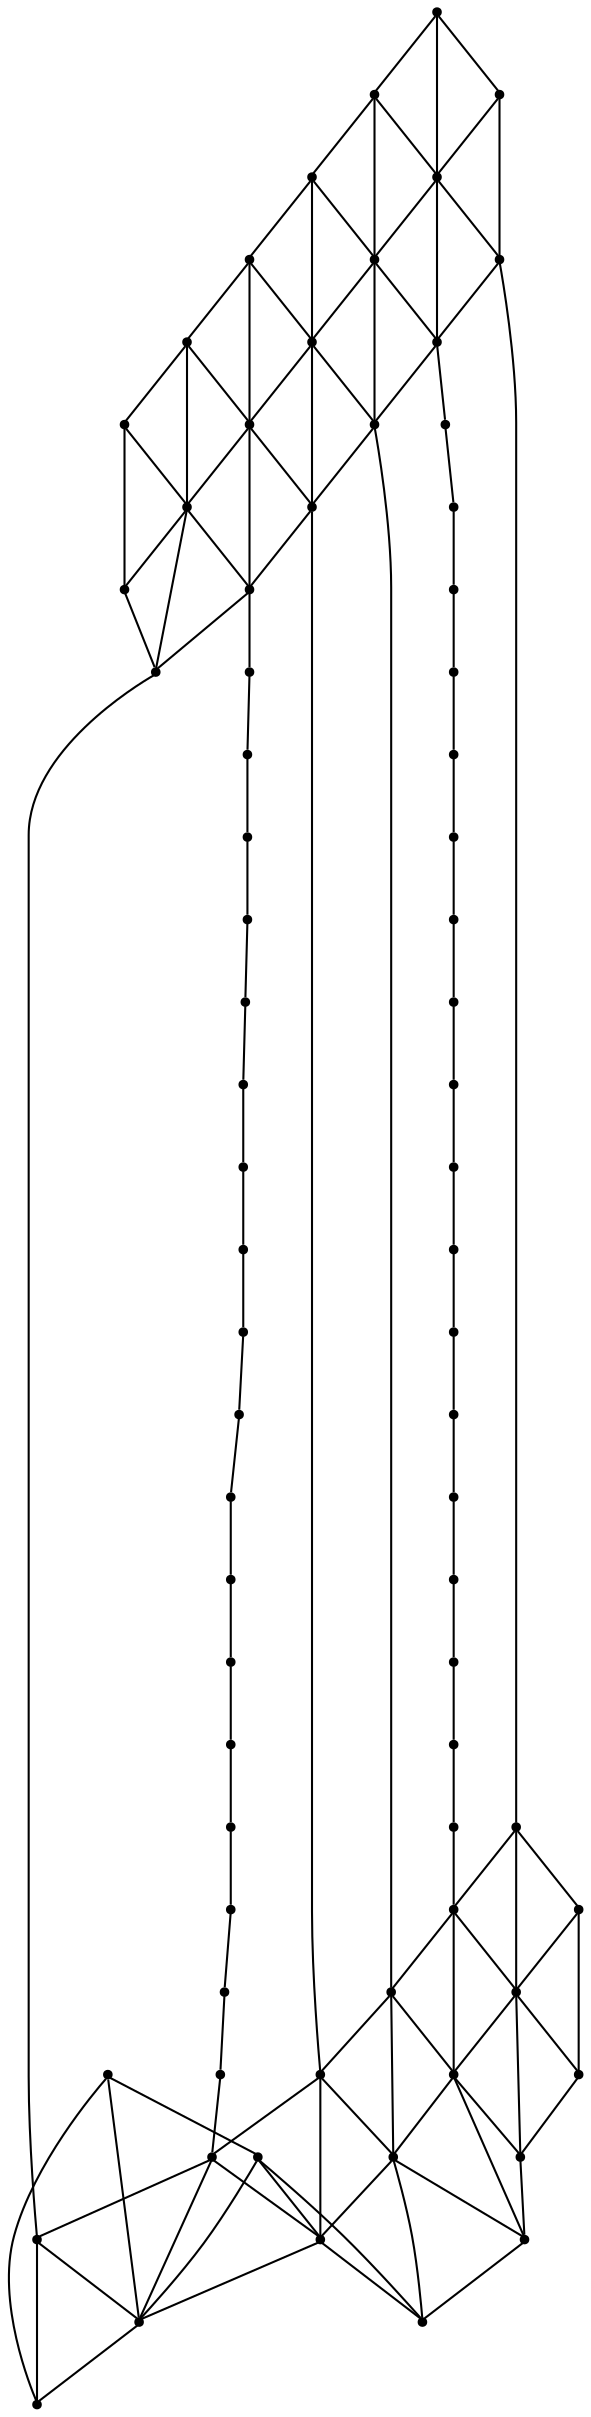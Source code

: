 graph {
  node [shape=point,comment="{\"directed\":false,\"doi\":\"10.4230/LIPIcs.GD.2024.32\",\"figure\":\"4 (1)\"}"]

  v0 [pos="1234.2325063606056,446.2465118545954"]
  v1 [pos="1188.2424378155567,473.83385913621134"]
  v2 [pos="1234.2325063606056,501.42126999837967"]
  v3 [pos="1188.2424378155565,529.0086172799957"]
  v4 [pos="1234.2325063606056,556.596028142164"]
  v5 [pos="1188.2424378155567,584.1834390043322"]
  v6 [pos="1234.2325063606056,611.7707862859482"]
  v7 [pos="1234.2325063606056,666.9455444297325"]
  v8 [pos="1188.2424378155567,639.3581335675642"]
  v9 [pos="1188.2424378155567,694.5329552919007"]
  v10 [pos="1234.2325063606056,722.1203025735167"]
  v11 [pos="1188.2424378155567,749.707713435685"]
  v12 [pos="1188.2424378155567,418.65910099242717"]
  v13 [pos="1142.252496462115,446.2465118545954"]
  v14 [pos="1142.252496462115,501.42126999837967"]
  v15 [pos="1142.252496462115,556.596028142164"]
  v16 [pos="1142.252496462115,611.7707862859482"]
  v17 [pos="1142.252496462115,666.9455444297325"]
  v18 [pos="1142.252496462115,722.1203025735167"]
  v19 [pos="601.8699860053346,446.2465118545955"]
  v20 [pos="555.8799810560892,473.83385913621134"]
  v21 [pos="601.8699860053346,501.42126999837967"]
  v22 [pos="555.8799810560893,418.6591009924273"]
  v23 [pos="601.8699860053346,556.596028142164"]
  v24 [pos="1118.1307353366685,500.08639630473533"]
  v25 [pos="1090.8817141634954,500.08639630473533"]
  v26 [pos="1072.1407939832268,501.42126999837967"]
  v27 [pos="1044.8916297194955,501.42126999837967"]
  v28 [pos="1014.6532242008666,501.42126999837967"]
  v29 [pos="987.4042030276934,501.42126999837967"]
  v30 [pos="957.1657975090644,501.42126999837967"]
  v31 [pos="929.916649144284,501.42126999837967"]
  v32 [pos="899.678243625655,501.42126999837967"]
  v33 [pos="872.4292224524817,501.42126999837967"]
  v34 [pos="842.1907533380491,501.42126999837967"]
  v35 [pos="814.9416685690722,501.42126999837967"]
  v36 [pos="784.7032630504433,501.42126999837967"]
  v37 [pos="757.4541146856628,501.42126999837967"]
  v38 [pos="727.2157091670339,501.42126999837967"]
  v39 [pos="699.9666879938609,501.42126999837967"]
  v40 [pos="669.7282824752317,501.42126999837967"]
  v41 [pos="642.4791341104514,501.42126999837967"]
  v42 [pos="555.8799810560892,529.0086172799956"]
  v43 [pos="601.8699860053346,611.7707862859481"]
  v44 [pos="555.8799810560892,584.1834390043322"]
  v45 [pos="555.8799810560892,639.3581335675642"]
  v46 [pos="601.8699860053346,666.9455444297325"]
  v47 [pos="601.8699860053346,722.1203025735167"]
  v48 [pos="555.8799810560892,694.5329552919007"]
  v49 [pos="1118.1307353366685,665.6106707360881"]
  v50 [pos="1090.8817141634954,665.6106707360881"]
  v51 [pos="1072.1407939832268,666.9455444297325"]
  v52 [pos="1044.8916297194955,666.9455444297325"]
  v53 [pos="1014.6532242008666,666.9455444297325"]
  v54 [pos="987.4042030276934,666.9455444297325"]
  v55 [pos="957.1657975090644,666.9455444297325"]
  v56 [pos="929.916649144284,666.9455444297325"]
  v57 [pos="899.678243625655,666.9455444297325"]
  v58 [pos="872.4292224524817,666.9455444297325"]
  v59 [pos="842.1907533380491,666.9455444297325"]
  v60 [pos="814.9416685690724,666.9455444297325"]
  v61 [pos="784.7032630504433,666.9455444297325"]
  v62 [pos="757.454114685663,666.9455444297325"]
  v63 [pos="727.2157091670339,666.9455444297325"]
  v64 [pos="699.9666879938607,666.9455444297325"]
  v65 [pos="669.7282824752317,666.9455444297325"]
  v66 [pos="642.4791341104512,666.9455444297325"]
  v67 [pos="555.8799810560892,749.707713435685"]
  v68 [pos="509.88998405631924,446.2465118545954"]
  v69 [pos="509.88998405631924,501.4212699983798"]
  v70 [pos="509.88998405631924,556.596028142164"]
  v71 [pos="509.88998405631924,611.7707862859482"]
  v72 [pos="509.88998405631924,666.9455444297325"]
  v73 [pos="509.88998405631924,722.1203025735167"]

  v0 -- v1 [id="-1",pos="1234.2325063606056,446.2465118545954 1188.2424378155567,473.83385913621134 1188.2424378155567,473.83385913621134 1188.2424378155567,473.83385913621134"]
  v73 -- v48 [id="-2",pos="509.88998405631924,722.1203025735167 555.8799810560892,694.5329552919007 555.8799810560892,694.5329552919007 555.8799810560892,694.5329552919007"]
  v73 -- v72 [id="-3",pos="509.88998405631924,722.1203025735167 509.88998405631924,666.9455444297325 509.88998405631924,666.9455444297325 509.88998405631924,666.9455444297325"]
  v73 -- v67 [id="-4",pos="509.88998405631924,722.1203025735167 555.8799810560892,749.707713435685 555.8799810560892,749.707713435685 555.8799810560892,749.707713435685"]
  v72 -- v48 [id="-6",pos="509.88998405631924,666.9455444297325 555.8799810560892,694.5329552919007 555.8799810560892,694.5329552919007 555.8799810560892,694.5329552919007"]
  v72 -- v45 [id="-7",pos="509.88998405631924,666.9455444297325 555.8799810560892,639.3581335675642 555.8799810560892,639.3581335675642 555.8799810560892,639.3581335675642"]
  v72 -- v71 [id="-8",pos="509.88998405631924,666.9455444297325 509.88998405631924,611.7707862859482 509.88998405631924,611.7707862859482 509.88998405631924,611.7707862859482"]
  v71 -- v44 [id="-12",pos="509.88998405631924,611.7707862859482 555.8799810560892,584.1834390043322 555.8799810560892,584.1834390043322 555.8799810560892,584.1834390043322"]
  v71 -- v45 [id="-13",pos="509.88998405631924,611.7707862859482 555.8799810560892,639.3581335675642 555.8799810560892,639.3581335675642 555.8799810560892,639.3581335675642"]
  v71 -- v70 [id="-17",pos="509.88998405631924,611.7707862859482 509.88998405631924,556.596028142164 509.88998405631924,556.596028142164 509.88998405631924,556.596028142164"]
  v70 -- v42 [id="-19",pos="509.88998405631924,556.596028142164 555.8799810560892,529.0086172799956 555.8799810560892,529.0086172799956 555.8799810560892,529.0086172799956"]
  v70 -- v44 [id="-21",pos="509.88998405631924,556.596028142164 555.8799810560892,584.1834390043322 555.8799810560892,584.1834390043322 555.8799810560892,584.1834390043322"]
  v70 -- v69 [id="-23",pos="509.88998405631924,556.596028142164 509.88998405631924,501.4212699983798 509.88998405631924,501.4212699983798 509.88998405631924,501.4212699983798"]
  v69 -- v20 [id="-24",pos="509.88998405631924,501.4212699983798 555.8799810560892,473.83385913621134 555.8799810560892,473.83385913621134 555.8799810560892,473.83385913621134"]
  v69 -- v42 [id="-26",pos="509.88998405631924,501.4212699983798 555.8799810560892,529.0086172799956 555.8799810560892,529.0086172799956 555.8799810560892,529.0086172799956"]
  v69 -- v68 [id="-29",pos="509.88998405631924,501.4212699983798 509.88998405631924,446.2465118545954 509.88998405631924,446.2465118545954 509.88998405631924,446.2465118545954"]
  v68 -- v20 [id="-30",pos="509.88998405631924,446.2465118545954 555.8799810560892,473.83385913621134 555.8799810560892,473.83385913621134 555.8799810560892,473.83385913621134"]
  v68 -- v22 [id="-33",pos="509.88998405631924,446.2465118545954 555.8799810560893,418.6591009924273 555.8799810560893,418.6591009924273 555.8799810560893,418.6591009924273"]
  v67 -- v48 [id="-35",pos="555.8799810560892,749.707713435685 555.8799810560892,694.5329552919007 555.8799810560892,694.5329552919007 555.8799810560892,694.5329552919007"]
  v67 -- v47 [id="-38",pos="555.8799810560892,749.707713435685 601.8699860053346,722.1203025735167 601.8699860053346,722.1203025735167 601.8699860053346,722.1203025735167"]
  v48 -- v45 [id="-40",pos="555.8799810560892,694.5329552919007 555.8799810560892,639.3581335675642 555.8799810560892,639.3581335675642 555.8799810560892,639.3581335675642"]
  v48 -- v47 [id="-43",pos="555.8799810560892,694.5329552919007 601.8699860053346,722.1203025735167 601.8699860053346,722.1203025735167 601.8699860053346,722.1203025735167"]
  v48 -- v46 [id="-49",pos="555.8799810560892,694.5329552919007 601.8699860053346,666.9455444297325 601.8699860053346,666.9455444297325 601.8699860053346,666.9455444297325"]
  v45 -- v43 [id="-53",pos="555.8799810560892,639.3581335675642 601.8699860053346,611.7707862859481 601.8699860053346,611.7707862859481 601.8699860053346,611.7707862859481"]
  v45 -- v44 [id="-57",pos="555.8799810560892,639.3581335675642 555.8799810560892,584.1834390043322 555.8799810560892,584.1834390043322 555.8799810560892,584.1834390043322"]
  v45 -- v46 [id="-59",pos="555.8799810560892,639.3581335675642 601.8699860053346,666.9455444297325 601.8699860053346,666.9455444297325 601.8699860053346,666.9455444297325"]
  v44 -- v42 [id="-65",pos="555.8799810560892,584.1834390043322 555.8799810560892,529.0086172799956 555.8799810560892,529.0086172799956 555.8799810560892,529.0086172799956"]
  v44 -- v43 [id="-66",pos="555.8799810560892,584.1834390043322 601.8699860053346,611.7707862859481 601.8699860053346,611.7707862859481 601.8699860053346,611.7707862859481"]
  v44 -- v23 [id="-74",pos="555.8799810560892,584.1834390043322 601.8699860053346,556.596028142164 601.8699860053346,556.596028142164 601.8699860053346,556.596028142164"]
  v42 -- v21 [id="-77",pos="555.8799810560892,529.0086172799956 601.8699860053346,501.42126999837967 601.8699860053346,501.42126999837967 601.8699860053346,501.42126999837967"]
  v42 -- v20 [id="-80",pos="555.8799810560892,529.0086172799956 555.8799810560892,473.83385913621134 555.8799810560892,473.83385913621134 555.8799810560892,473.83385913621134"]
  v42 -- v23 [id="-81",pos="555.8799810560892,529.0086172799956 601.8699860053346,556.596028142164 601.8699860053346,556.596028142164 601.8699860053346,556.596028142164"]
  v20 -- v19 [id="-90",pos="555.8799810560892,473.83385913621134 601.8699860053346,446.2465118545955 601.8699860053346,446.2465118545955 601.8699860053346,446.2465118545955"]
  v20 -- v21 [id="-92",pos="555.8799810560892,473.83385913621134 601.8699860053346,501.42126999837967 601.8699860053346,501.42126999837967 601.8699860053346,501.42126999837967"]
  v20 -- v22 [id="-93",pos="555.8799810560892,473.83385913621134 555.8799810560893,418.6591009924273 555.8799810560893,418.6591009924273 555.8799810560893,418.6591009924273"]
  v22 -- v19 [id="-104",pos="555.8799810560893,418.6591009924273 601.8699860053346,446.2465118545955 601.8699860053346,446.2465118545955 601.8699860053346,446.2465118545955"]
  v47 -- v18 [id="-107",pos="601.8699860053346,722.1203025735167 1142.252496462115,722.1203025735167 1142.252496462115,722.1203025735167 1142.252496462115,722.1203025735167"]
  v47 -- v46 [id="-108",pos="601.8699860053346,722.1203025735167 601.8699860053346,666.9455444297325 601.8699860053346,666.9455444297325 601.8699860053346,666.9455444297325"]
  v46 -- v66 [id="-112",pos="601.8699860053346,666.9455444297325 642.4791341104512,666.9455444297325 642.4791341104512,666.9455444297325 642.4791341104512,666.9455444297325"]
  v66 -- v65 [id="-113",pos="642.4791341104512,666.9455444297325 669.7282824752317,666.9455444297325 669.7282824752317,666.9455444297325 669.7282824752317,666.9455444297325"]
  v65 -- v64 [id="-114",pos="669.7282824752317,666.9455444297325 699.9666879938607,666.9455444297325 699.9666879938607,666.9455444297325 699.9666879938607,666.9455444297325"]
  v64 -- v63 [id="-115",pos="699.9666879938607,666.9455444297325 727.2157091670339,666.9455444297325 727.2157091670339,666.9455444297325 727.2157091670339,666.9455444297325"]
  v63 -- v62 [id="-116",pos="727.2157091670339,666.9455444297325 757.454114685663,666.9455444297325 757.454114685663,666.9455444297325 757.454114685663,666.9455444297325"]
  v62 -- v61 [id="-117",pos="757.454114685663,666.9455444297325 784.7032630504433,666.9455444297325 784.7032630504433,666.9455444297325 784.7032630504433,666.9455444297325"]
  v61 -- v60 [id="-118",pos="784.7032630504433,666.9455444297325 814.9416685690724,666.9455444297325 814.9416685690724,666.9455444297325 814.9416685690724,666.9455444297325"]
  v60 -- v59 [id="-119",pos="814.9416685690724,666.9455444297325 842.1907533380491,666.9455444297325 842.1907533380491,666.9455444297325 842.1907533380491,666.9455444297325"]
  v59 -- v58 [id="-120",pos="842.1907533380491,666.9455444297325 872.4292224524817,666.9455444297325 872.4292224524817,666.9455444297325 872.4292224524817,666.9455444297325"]
  v58 -- v57 [id="-121",pos="872.4292224524817,666.9455444297325 899.678243625655,666.9455444297325 899.678243625655,666.9455444297325 899.678243625655,666.9455444297325"]
  v57 -- v56 [id="-122",pos="899.678243625655,666.9455444297325 929.916649144284,666.9455444297325 929.916649144284,666.9455444297325 929.916649144284,666.9455444297325"]
  v56 -- v55 [id="-123",pos="929.916649144284,666.9455444297325 957.1657975090644,666.9455444297325 957.1657975090644,666.9455444297325 957.1657975090644,666.9455444297325"]
  v55 -- v54 [id="-124",pos="957.1657975090644,666.9455444297325 987.4042030276934,666.9455444297325 987.4042030276934,666.9455444297325 987.4042030276934,666.9455444297325"]
  v54 -- v53 [id="-125",pos="987.4042030276934,666.9455444297325 1014.6532242008666,666.9455444297325 1014.6532242008666,666.9455444297325 1014.6532242008666,666.9455444297325"]
  v53 -- v52 [id="-126",pos="1014.6532242008666,666.9455444297325 1044.8916297194955,666.9455444297325 1044.8916297194955,666.9455444297325 1044.8916297194955,666.9455444297325"]
  v52 -- v51 [id="-127",pos="1044.8916297194955,666.9455444297325 1072.1407939832268,666.9455444297325 1072.1407939832268,666.9455444297325 1072.1407939832268,666.9455444297325"]
  v51 -- v50 [id="-128",pos="1072.1407939832268,666.9455444297325 1090.8817141634954,665.6106707360881 1090.8817141634954,665.6106707360881 1090.8817141634954,665.6106707360881"]
  v50 -- v49 [id="-129",pos="1090.8817141634954,665.6106707360881 1118.1307353366685,665.6106707360881 1118.1307353366685,665.6106707360881 1118.1307353366685,665.6106707360881"]
  v49 -- v17 [id="-130",pos="1118.1307353366685,665.6106707360881 1142.252496462115,666.9455444297325 1142.252496462115,666.9455444297325 1142.252496462115,666.9455444297325"]
  v46 -- v43 [id="-131",pos="601.8699860053346,666.9455444297325 601.8699860053346,611.7707862859481 601.8699860053346,611.7707862859481 601.8699860053346,611.7707862859481"]
  v43 -- v23 [id="-137",pos="601.8699860053346,611.7707862859481 601.8699860053346,556.596028142164 601.8699860053346,556.596028142164 601.8699860053346,556.596028142164"]
  v43 -- v16 [id="-138",pos="601.8699860053346,611.7707862859481 1142.252496462115,611.7707862859482 1142.252496462115,611.7707862859482 1142.252496462115,611.7707862859482"]
  v23 -- v21 [id="-142",pos="601.8699860053346,556.596028142164 601.8699860053346,501.42126999837967 601.8699860053346,501.42126999837967 601.8699860053346,501.42126999837967"]
  v23 -- v15 [id="-148",pos="601.8699860053346,556.596028142164 1142.252496462115,556.596028142164 1142.252496462115,556.596028142164 1142.252496462115,556.596028142164"]
  v21 -- v41 [id="-151",pos="601.8699860053346,501.42126999837967 642.4791341104514,501.42126999837967 642.4791341104514,501.42126999837967 642.4791341104514,501.42126999837967"]
  v41 -- v40 [id="-152",pos="642.4791341104514,501.42126999837967 669.7282824752317,501.42126999837967 669.7282824752317,501.42126999837967 669.7282824752317,501.42126999837967"]
  v40 -- v39 [id="-153",pos="669.7282824752317,501.42126999837967 699.9666879938609,501.42126999837967 699.9666879938609,501.42126999837967 699.9666879938609,501.42126999837967"]
  v39 -- v38 [id="-154",pos="699.9666879938609,501.42126999837967 727.2157091670339,501.42126999837967 727.2157091670339,501.42126999837967 727.2157091670339,501.42126999837967"]
  v38 -- v37 [id="-155",pos="727.2157091670339,501.42126999837967 757.4541146856628,501.42126999837967 757.4541146856628,501.42126999837967 757.4541146856628,501.42126999837967"]
  v37 -- v36 [id="-156",pos="757.4541146856628,501.42126999837967 784.7032630504433,501.42126999837967 784.7032630504433,501.42126999837967 784.7032630504433,501.42126999837967"]
  v36 -- v35 [id="-157",pos="784.7032630504433,501.42126999837967 814.9416685690722,501.42126999837967 814.9416685690722,501.42126999837967 814.9416685690722,501.42126999837967"]
  v35 -- v34 [id="-158",pos="814.9416685690722,501.42126999837967 842.1907533380491,501.42126999837967 842.1907533380491,501.42126999837967 842.1907533380491,501.42126999837967"]
  v34 -- v33 [id="-159",pos="842.1907533380491,501.42126999837967 872.4292224524817,501.42126999837967 872.4292224524817,501.42126999837967 872.4292224524817,501.42126999837967"]
  v33 -- v32 [id="-160",pos="872.4292224524817,501.42126999837967 899.678243625655,501.42126999837967 899.678243625655,501.42126999837967 899.678243625655,501.42126999837967"]
  v32 -- v31 [id="-161",pos="899.678243625655,501.42126999837967 929.916649144284,501.42126999837967 929.916649144284,501.42126999837967 929.916649144284,501.42126999837967"]
  v31 -- v30 [id="-162",pos="929.916649144284,501.42126999837967 957.1657975090644,501.42126999837967 957.1657975090644,501.42126999837967 957.1657975090644,501.42126999837967"]
  v30 -- v29 [id="-163",pos="957.1657975090644,501.42126999837967 987.4042030276934,501.42126999837967 987.4042030276934,501.42126999837967 987.4042030276934,501.42126999837967"]
  v29 -- v28 [id="-164",pos="987.4042030276934,501.42126999837967 1014.6532242008666,501.42126999837967 1014.6532242008666,501.42126999837967 1014.6532242008666,501.42126999837967"]
  v28 -- v27 [id="-165",pos="1014.6532242008666,501.42126999837967 1044.8916297194955,501.42126999837967 1044.8916297194955,501.42126999837967 1044.8916297194955,501.42126999837967"]
  v27 -- v26 [id="-166",pos="1044.8916297194955,501.42126999837967 1072.1407939832268,501.42126999837967 1072.1407939832268,501.42126999837967 1072.1407939832268,501.42126999837967"]
  v26 -- v25 [id="-167",pos="1072.1407939832268,501.42126999837967 1090.8817141634954,500.08639630473533 1090.8817141634954,500.08639630473533 1090.8817141634954,500.08639630473533"]
  v25 -- v24 [id="-168",pos="1090.8817141634954,500.08639630473533 1118.1307353366685,500.08639630473533 1118.1307353366685,500.08639630473533 1118.1307353366685,500.08639630473533"]
  v24 -- v14 [id="-169",pos="1118.1307353366685,500.08639630473533 1142.252496462115,501.42126999837967 1142.252496462115,501.42126999837967 1142.252496462115,501.42126999837967"]
  v21 -- v19 [id="-170",pos="601.8699860053346,501.42126999837967 601.8699860053346,446.2465118545955 601.8699860053346,446.2465118545955 601.8699860053346,446.2465118545955"]
  v19 -- v13 [id="-178",pos="601.8699860053346,446.2465118545955 1142.252496462115,446.2465118545954 1142.252496462115,446.2465118545954 1142.252496462115,446.2465118545954"]
  v0 -- v2 [id="-180",pos="1234.2325063606056,446.2465118545954 1234.2325063606056,501.42126999837967 1234.2325063606056,501.42126999837967 1234.2325063606056,501.42126999837967"]
  v2 -- v3 [id="-181",pos="1234.2325063606056,501.42126999837967 1188.2424378155565,529.0086172799957 1188.2424378155565,529.0086172799957 1188.2424378155565,529.0086172799957"]
  v2 -- v4 [id="-183",pos="1234.2325063606056,501.42126999837967 1234.2325063606056,556.596028142164 1234.2325063606056,556.596028142164 1234.2325063606056,556.596028142164"]
  v2 -- v1 [id="-184",pos="1234.2325063606056,501.42126999837967 1188.2424378155567,473.83385913621134 1188.2424378155567,473.83385913621134 1188.2424378155567,473.83385913621134"]
  v18 -- v9 [id="-186",pos="1142.252496462115,722.1203025735167 1188.2424378155567,694.5329552919007 1188.2424378155567,694.5329552919007 1188.2424378155567,694.5329552919007"]
  v18 -- v17 [id="-187",pos="1142.252496462115,722.1203025735167 1142.252496462115,666.9455444297325 1142.252496462115,666.9455444297325 1142.252496462115,666.9455444297325"]
  v18 -- v11 [id="-188",pos="1142.252496462115,722.1203025735167 1188.2424378155567,749.707713435685 1188.2424378155567,749.707713435685 1188.2424378155567,749.707713435685"]
  v17 -- v8 [id="-190",pos="1142.252496462115,666.9455444297325 1188.2424378155567,639.3581335675642 1188.2424378155567,639.3581335675642 1188.2424378155567,639.3581335675642"]
  v17 -- v9 [id="-191",pos="1142.252496462115,666.9455444297325 1188.2424378155567,694.5329552919007 1188.2424378155567,694.5329552919007 1188.2424378155567,694.5329552919007"]
  v17 -- v16 [id="-193",pos="1142.252496462115,666.9455444297325 1142.252496462115,611.7707862859482 1142.252496462115,611.7707862859482 1142.252496462115,611.7707862859482"]
  v16 -- v5 [id="-196",pos="1142.252496462115,611.7707862859482 1188.2424378155567,584.1834390043322 1188.2424378155567,584.1834390043322 1188.2424378155567,584.1834390043322"]
  v16 -- v8 [id="-198",pos="1142.252496462115,611.7707862859482 1188.2424378155567,639.3581335675642 1188.2424378155567,639.3581335675642 1188.2424378155567,639.3581335675642"]
  v16 -- v15 [id="-199",pos="1142.252496462115,611.7707862859482 1142.252496462115,556.596028142164 1142.252496462115,556.596028142164 1142.252496462115,556.596028142164"]
  v15 -- v5 [id="-202",pos="1142.252496462115,556.596028142164 1188.2424378155567,584.1834390043322 1188.2424378155567,584.1834390043322 1188.2424378155567,584.1834390043322"]
  v15 -- v14 [id="-203",pos="1142.252496462115,556.596028142164 1142.252496462115,501.42126999837967 1142.252496462115,501.42126999837967 1142.252496462115,501.42126999837967"]
  v15 -- v3 [id="-204",pos="1142.252496462115,556.596028142164 1188.2424378155565,529.0086172799957 1188.2424378155565,529.0086172799957 1188.2424378155565,529.0086172799957"]
  v14 -- v1 [id="-208",pos="1142.252496462115,501.42126999837967 1188.2424378155567,473.83385913621134 1188.2424378155567,473.83385913621134 1188.2424378155567,473.83385913621134"]
  v14 -- v3 [id="-209",pos="1142.252496462115,501.42126999837967 1188.2424378155565,529.0086172799957 1188.2424378155565,529.0086172799957 1188.2424378155565,529.0086172799957"]
  v14 -- v13 [id="-212",pos="1142.252496462115,501.42126999837967 1142.252496462115,446.2465118545954 1142.252496462115,446.2465118545954 1142.252496462115,446.2465118545954"]
  v13 -- v1 [id="-215",pos="1142.252496462115,446.2465118545954 1188.2424378155567,473.83385913621134 1188.2424378155567,473.83385913621134 1188.2424378155567,473.83385913621134"]
  v13 -- v12 [id="-218",pos="1142.252496462115,446.2465118545954 1188.2424378155567,418.65910099242717 1188.2424378155567,418.65910099242717 1188.2424378155567,418.65910099242717"]
  v11 -- v9 [id="-219",pos="1188.2424378155567,749.707713435685 1188.2424378155567,694.5329552919007 1188.2424378155567,694.5329552919007 1188.2424378155567,694.5329552919007"]
  v11 -- v10 [id="-222",pos="1188.2424378155567,749.707713435685 1234.2325063606056,722.1203025735167 1234.2325063606056,722.1203025735167 1234.2325063606056,722.1203025735167"]
  v9 -- v10 [id="-223",pos="1188.2424378155567,694.5329552919007 1234.2325063606056,722.1203025735167 1234.2325063606056,722.1203025735167 1234.2325063606056,722.1203025735167"]
  v9 -- v8 [id="-225",pos="1188.2424378155567,694.5329552919007 1188.2424378155567,639.3581335675642 1188.2424378155567,639.3581335675642 1188.2424378155567,639.3581335675642"]
  v9 -- v7 [id="-235",pos="1188.2424378155567,694.5329552919007 1234.2325063606056,666.9455444297325 1234.2325063606056,666.9455444297325 1234.2325063606056,666.9455444297325"]
  v8 -- v6 [id="-237",pos="1188.2424378155567,639.3581335675642 1234.2325063606056,611.7707862859482 1234.2325063606056,611.7707862859482 1234.2325063606056,611.7707862859482"]
  v8 -- v7 [id="-241",pos="1188.2424378155567,639.3581335675642 1234.2325063606056,666.9455444297325 1234.2325063606056,666.9455444297325 1234.2325063606056,666.9455444297325"]
  v8 -- v5 [id="-243",pos="1188.2424378155567,639.3581335675642 1188.2424378155567,584.1834390043322 1188.2424378155567,584.1834390043322 1188.2424378155567,584.1834390043322"]
  v5 -- v3 [id="-247",pos="1188.2424378155567,584.1834390043322 1188.2424378155565,529.0086172799957 1188.2424378155565,529.0086172799957 1188.2424378155565,529.0086172799957"]
  v5 -- v6 [id="-250",pos="1188.2424378155567,584.1834390043322 1234.2325063606056,611.7707862859482 1234.2325063606056,611.7707862859482 1234.2325063606056,611.7707862859482"]
  v5 -- v4 [id="-257",pos="1188.2424378155567,584.1834390043322 1234.2325063606056,556.596028142164 1234.2325063606056,556.596028142164 1234.2325063606056,556.596028142164"]
  v3 -- v1 [id="-259",pos="1188.2424378155565,529.0086172799957 1188.2424378155567,473.83385913621134 1188.2424378155567,473.83385913621134 1188.2424378155567,473.83385913621134"]
  v3 -- v4 [id="-261",pos="1188.2424378155565,529.0086172799957 1234.2325063606056,556.596028142164 1234.2325063606056,556.596028142164 1234.2325063606056,556.596028142164"]
  v1 -- v12 [id="-271",pos="1188.2424378155567,473.83385913621134 1188.2424378155567,418.65910099242717 1188.2424378155567,418.65910099242717 1188.2424378155567,418.65910099242717"]
  v12 -- v0 [id="-280",pos="1188.2424378155567,418.65910099242717 1234.2325063606056,446.2465118545954 1234.2325063606056,446.2465118545954 1234.2325063606056,446.2465118545954"]
  v10 -- v7 [id="-296",pos="1234.2325063606056,722.1203025735167 1234.2325063606056,666.9455444297325 1234.2325063606056,666.9455444297325 1234.2325063606056,666.9455444297325"]
  v7 -- v6 [id="-299",pos="1234.2325063606056,666.9455444297325 1234.2325063606056,611.7707862859482 1234.2325063606056,611.7707862859482 1234.2325063606056,611.7707862859482"]
  v6 -- v4 [id="-306",pos="1234.2325063606056,611.7707862859482 1234.2325063606056,556.596028142164 1234.2325063606056,556.596028142164 1234.2325063606056,556.596028142164"]
}